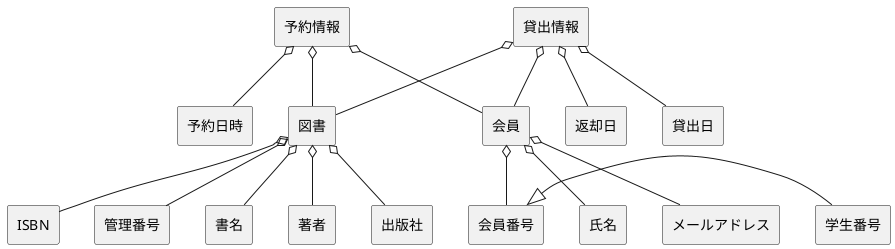@startuml 図書システムドメインモデル図
skinparam componentStyle rectangle

' 会員
[会員] o-- [会員番号]
[会員] o-- [氏名]
[会員] o-- [メールアドレス]

[図書] o-- [管理番号]
[図書] o-- [書名]
[図書] o-- [著者]
[図書] o-- [出版社]
[図書] o-- [ISBN]

[貸出情報] o-- [図書]
[貸出情報] o-- [会員]
[貸出情報] o-- [貸出日]
[貸出情報] o-- [返却日]

[予約情報] o-- [会員]
[予約情報] o-- [図書]
[予約情報] o-- [予約日時]

[会員番号] <|- [学生番号]

@enduml